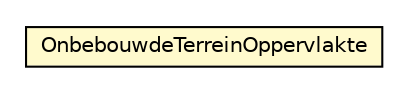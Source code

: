 #!/usr/local/bin/dot
#
# Class diagram 
# Generated by UMLGraph version R5_6-24-gf6e263 (http://www.umlgraph.org/)
#

digraph G {
	edge [fontname="Helvetica",fontsize=10,labelfontname="Helvetica",labelfontsize=10];
	node [fontname="Helvetica",fontsize=10,shape=plaintext];
	nodesep=0.25;
	ranksep=0.5;
	// nl.egem.stuf.sector.bg._0204.VBOFund.OnbebouwdeTerreinOppervlakte
	c221701 [label=<<table title="nl.egem.stuf.sector.bg._0204.VBOFund.OnbebouwdeTerreinOppervlakte" border="0" cellborder="1" cellspacing="0" cellpadding="2" port="p" bgcolor="lemonChiffon" href="./VBOFund.OnbebouwdeTerreinOppervlakte.html">
		<tr><td><table border="0" cellspacing="0" cellpadding="1">
<tr><td align="center" balign="center"> OnbebouwdeTerreinOppervlakte </td></tr>
		</table></td></tr>
		</table>>, URL="./VBOFund.OnbebouwdeTerreinOppervlakte.html", fontname="Helvetica", fontcolor="black", fontsize=10.0];
}

